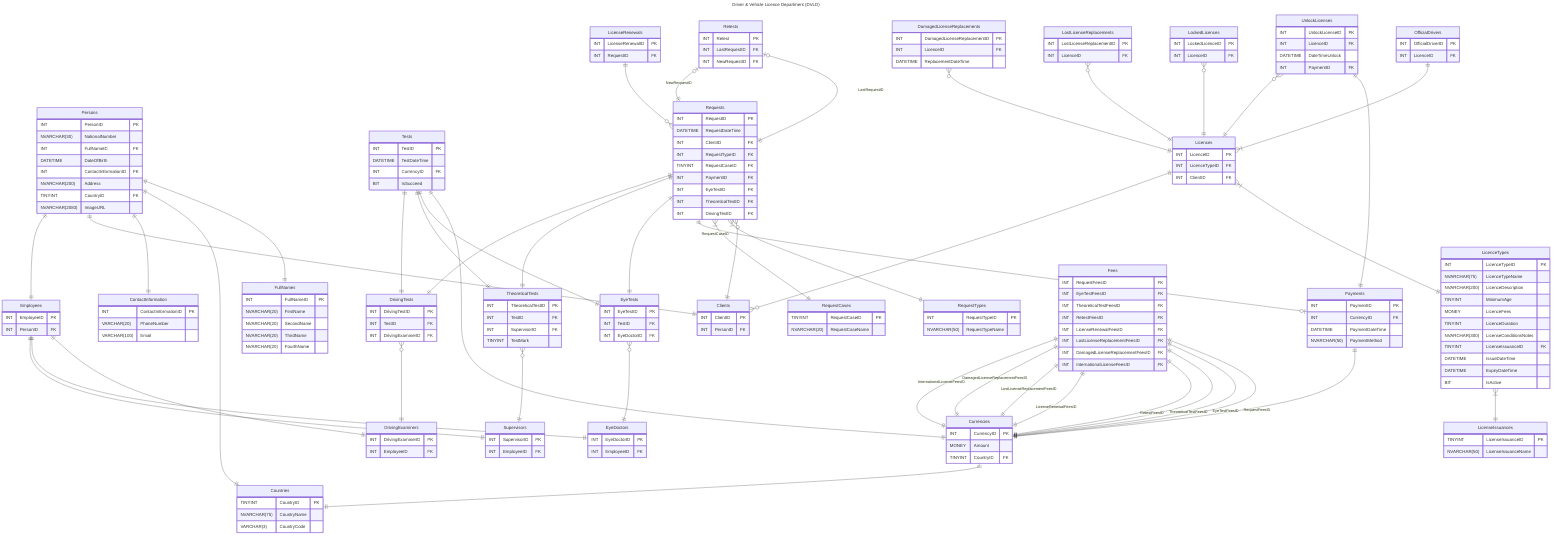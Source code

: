 ---
title: Driver & Vehicle Licence Department (DVLD)
---
erDiagram
    Persons {
        INT PersonID PK
        NVARCHAR(30) NationalNumber
        INT FullNameID FK
        DATETIME DateOfBirth
        INT ContactInformationID FK
        NVARCHAR(200) Address
        TINYINT CountryID FK
        NVARCHAR(2083) ImageURL
    }
    FullNames {
        INT FullNameID PK
        NVARCHAR(20) FirstName
        NVARCHAR(20) SecondName
        NVARCHAR(20) ThirdName
        NVARCHAR(20) FourthName
    }
    Countries {
        TINYINT CountryID PK
        NVARCHAR(75) CountryName
        VARCHAR(3) CountryCode
    }
    ContactInformation {
        INT ContactInformationID PK
        VARCHAR(20) PhoneNumber
        VARCHAR(100) Email
    }
    Clients {
        INT ClientID PK
        INT PersonID FK
    }
    Employees {
        INT EmployeeID PK
        INT PersonID FK
    }
    EyeDoctors {
        INT EyeDoctorID PK
        INT EmployeeID FK
    }
    Supervisors {
        INT SupervisorID PK
        INT EmployeeID FK
    }
    DrivingExaminers {
        INT DrivingExaminerID PK
        INT EmployeeID FK
    }
    Currencies {
        INT CurrencyID PK
        MONEY Amount
        TINYINT CountryID FK
    }
    Tests {
        INT TestID PK
        DATETIME TestDateTime
        INT CurrencyID FK
        BIT IsSucceed
    }
    EyeTests {
        INT EyeTestID PK
        INT TestID FK
        INT EyeDoctorID FK
    }
    TheoreticalTests {
        INT TheoreticalTestID PK
        INT TestID FK
        INT SupervisorID FK
        TINYINT TestMark
    }
    DrivingTests {
        INT DrivingTestID PK
        INT TestID FK
        INT DrivingExaminerID FK
    }
    RequestTypes {
        INT RequestTypeID PK
        NVARCHAR(50) RequestTypeName
    }
    RequestCases {
        TINYINT RequestCaseID PK
        NVARCHAR(20) RequestCaseName
    }
    Payments {
        INT PaymentID PK
        INT CurrencyID FK
        DATETIME PaymentDateTime
        NVARCHAR(50) PaymentMethod
    }
    Requests {
        INT RequestID PK
        DATETIME RequestDateTime
        INT ClientID FK
        INT RequestTypeID FK
        TINYINT RequestCaseID FK
        INT PaymentID FK
        INT EyeTestID FK
        INT TheoreticalTestID FK
        INT DrivingTestID FK
    }
    Licences {
        INT LicenceID PK
        INT LicenceTypeID FK
        INT ClientID FK
    }
    LicenceTypes {
        INT LicenceTypeID PK
        NVARCHAR(75) LicenceTypeName
        NVARCHAR(200) LicenceDescription
        TINYINT MinimumAge
        MONEY LicenceFees
        TINYINT LicenceDuration
        NVARCHAR(300) LicenseConditionsNotes
        TINYINT LicenseIssuanceID FK
        DATETIME IssueDateTime
        DATETIME ExpiryDateTime
        BIT IsActive
    }
    LicenseIssuances {
        TINYINT LicenseIssuanceID PK
        NVARCHAR(50) LicenseIssuanceName
    }
    Retests {
        INT Retest PK
        INT LastRequestID FK
        INT NewRequestID FK
    }
    OfficialDrivers {
        INT OfficialDriverID PK
        INT LicenceID FK
    }
    LicenseRenewals {
        INT LicenseRenewalID PK
        INT RequestID FK
    }
    LockedLicences {
        INT LockedLicenceID PK
        INT LicenceID FK
    }
    UnlockLicenses {
        INT UnlockLicenseID PK
        INT LicenceID FK
        DATETIME DateTimeUnlock
        INT PaymentID FK
    }
    LostLicenseReplacements {
        INT LostLicenseReplacementID PK
        INT LicenceID FK
    }
    DamagedLicenseReplacements {
        INT DamagedLicenseReplacementID PK
        INT LicenceID FK
        DATETIME ReplacementDateTime
    }
    Fees {
        INT RequestFeesID FK
        INT EyeTestFeesID FK
        INT TheoreticalTestFeesID FK
        INT RetestFeesID FK
        INT LicenseRenewalFeesID FK
        INT LostLicenseReplacementFeesID FK
        INT DamagedLicenseReplacementFeesID FK
        INT InternationalLicenseFeesID FK
    }

    Persons ||--|| FullNames: ""
    Persons ||--|| Countries: ""
    Persons ||--|| ContactInformation: ""
    Persons ||--|| Clients: ""
    Persons ||--|| Employees: ""
    Employees ||--|| DrivingExaminers: ""
    Employees ||--|| EyeDoctors: ""
    Employees ||--|| Supervisors: ""
    Tests ||--|| Currencies: ""
    Currencies ||--|| Countries: ""
    Tests ||--|| EyeTests: ""
    EyeTests }o--|| EyeDoctors: ""
    Tests ||--|| TheoreticalTests: ""
    TheoreticalTests }o--|| Supervisors: ""
    Tests ||--|| DrivingTests: ""
    DrivingTests }o--|| DrivingExaminers: ""
    Requests }o--|| Clients: ""
    Requests }|--|| RequestTypes: ""
    Requests }|--|| RequestCases: "RequestCaseID"
    Payments ||--|| Currencies: ""
    Requests ||--o| Payments: ""
    Requests ||--|| EyeTests: ""
    Requests ||--|| TheoreticalTests: ""
    Requests ||--|| DrivingTests: ""
    Licences }|--|| LicenceTypes: ""
    Licences ||--o{ Clients: ""
    LicenceTypes }|--|| LicenseIssuances: ""
    Retests |o--|| Requests: "LastRequestID"
    Retests |o--|| Requests: "NewRequestID"
    OfficialDrivers ||--|{ Licences: ""
    LicenseRenewals ||--o{ Requests: ""
    LockedLicences }o--|| Licences: ""
    UnlockLicenses ||--|| Payments: ""
    UnlockLicenses }o--|| Licences: ""
    LostLicenseReplacements }o--|| Licences: ""
    DamagedLicenseReplacements }o--|| Licences: ""
    Fees ||--|| Currencies: "RequestFeesID"
    Fees ||--|| Currencies: "EyeTestFeesID"
    Fees ||--|| Currencies: "TheoreticalTestFeesID"
    Fees ||--|| Currencies: "RetestFeesID"
    Fees ||--|| Currencies: "LicenseRenewalFeesID"
    Fees ||--|| Currencies: "LostLicenseReplacementFeesID"
    Fees ||--|| Currencies: "DamagedLicenseReplacementFeesID"
    Fees ||--|| Currencies: "InternationalLicenseFeesID"